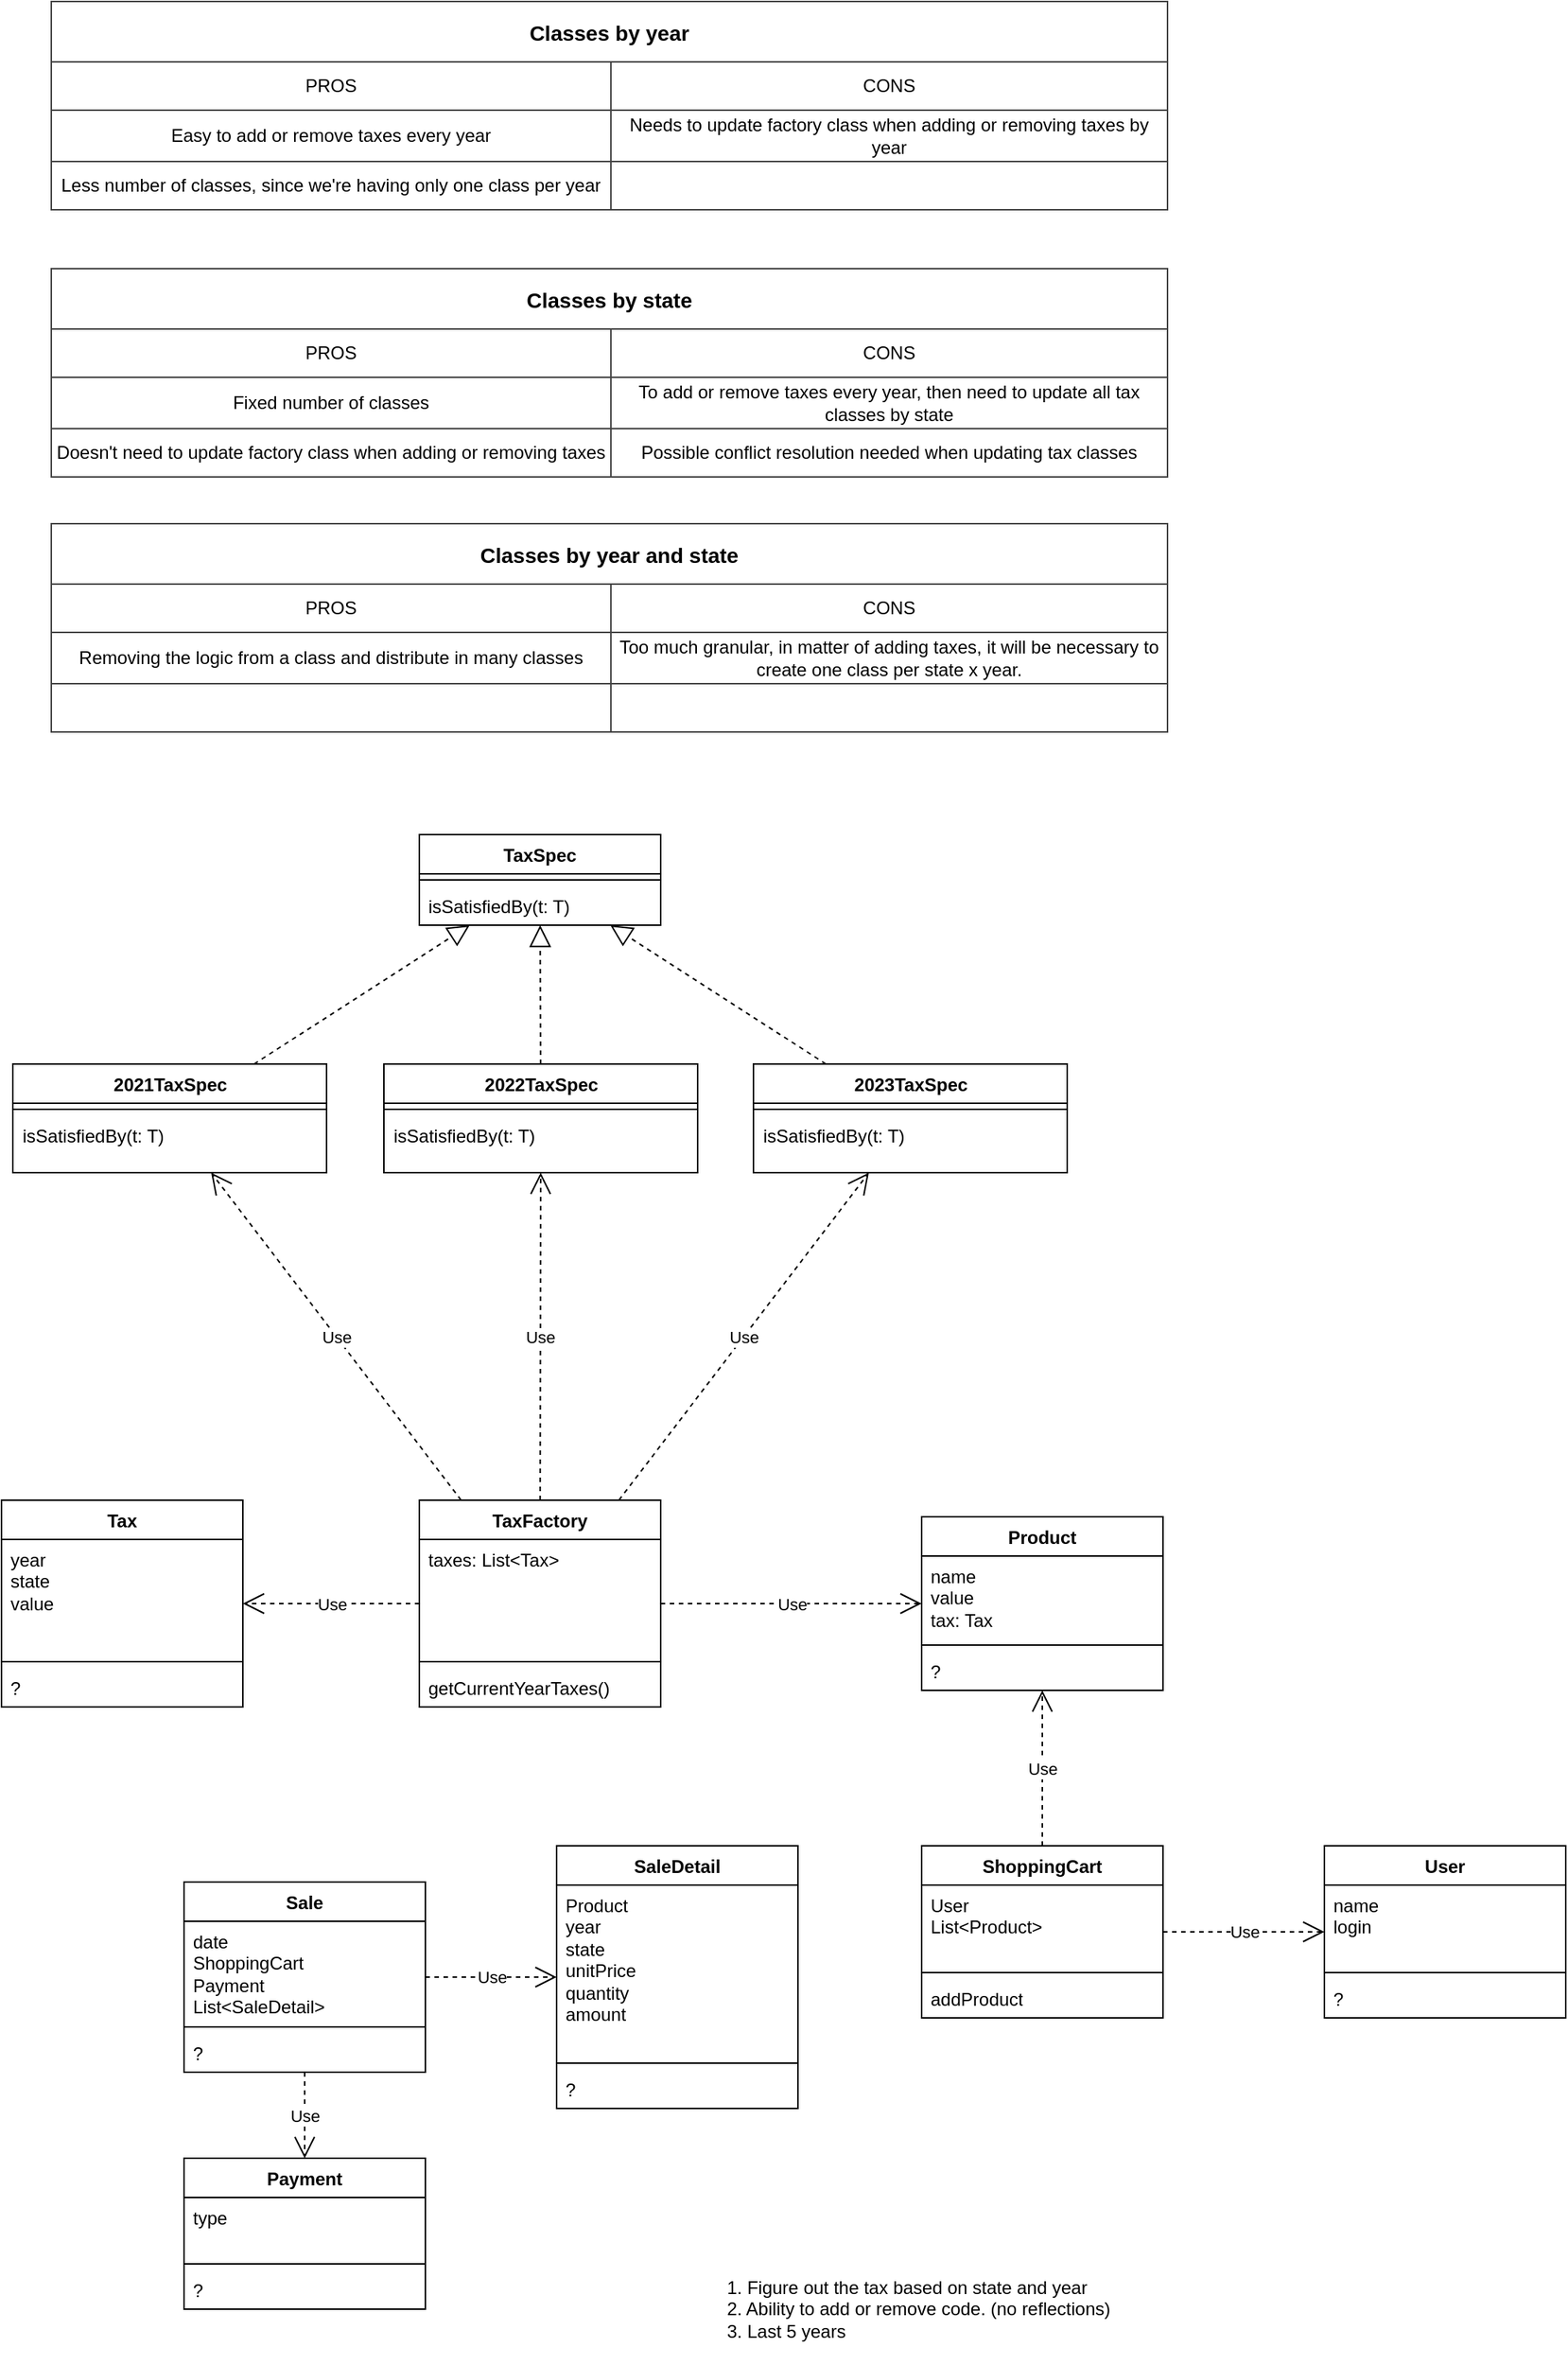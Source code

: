 <mxfile version="21.3.8" type="github">
  <diagram name="Page-1" id="tjbKaKhlfUkzczWWm1Vc">
    <mxGraphModel dx="1789" dy="1750" grid="0" gridSize="10" guides="1" tooltips="1" connect="1" arrows="1" fold="1" page="0" pageScale="1" pageWidth="827" pageHeight="1169" math="0" shadow="0">
      <root>
        <mxCell id="0" />
        <mxCell id="1" parent="0" />
        <mxCell id="YGgGwytgN-IruvjRIngB-1" value="Product" style="swimlane;fontStyle=1;align=center;verticalAlign=top;childLayout=stackLayout;horizontal=1;startSize=26;horizontalStack=0;resizeParent=1;resizeParentMax=0;resizeLast=0;collapsible=1;marginBottom=0;whiteSpace=wrap;html=1;" parent="1" vertex="1">
          <mxGeometry x="70" y="198" width="160" height="115" as="geometry" />
        </mxCell>
        <mxCell id="YGgGwytgN-IruvjRIngB-2" value="&lt;div&gt;name&lt;/div&gt;&lt;div&gt;value&lt;br&gt;&lt;/div&gt;&lt;div&gt;tax: Tax&lt;br&gt;&lt;/div&gt;" style="text;strokeColor=none;fillColor=none;align=left;verticalAlign=top;spacingLeft=4;spacingRight=4;overflow=hidden;rotatable=0;points=[[0,0.5],[1,0.5]];portConstraint=eastwest;whiteSpace=wrap;html=1;" parent="YGgGwytgN-IruvjRIngB-1" vertex="1">
          <mxGeometry y="26" width="160" height="55" as="geometry" />
        </mxCell>
        <mxCell id="YGgGwytgN-IruvjRIngB-3" value="" style="line;strokeWidth=1;fillColor=none;align=left;verticalAlign=middle;spacingTop=-1;spacingLeft=3;spacingRight=3;rotatable=0;labelPosition=right;points=[];portConstraint=eastwest;strokeColor=inherit;" parent="YGgGwytgN-IruvjRIngB-1" vertex="1">
          <mxGeometry y="81" width="160" height="8" as="geometry" />
        </mxCell>
        <mxCell id="YGgGwytgN-IruvjRIngB-4" value="?" style="text;strokeColor=none;fillColor=none;align=left;verticalAlign=top;spacingLeft=4;spacingRight=4;overflow=hidden;rotatable=0;points=[[0,0.5],[1,0.5]];portConstraint=eastwest;whiteSpace=wrap;html=1;" parent="YGgGwytgN-IruvjRIngB-1" vertex="1">
          <mxGeometry y="89" width="160" height="26" as="geometry" />
        </mxCell>
        <mxCell id="YGgGwytgN-IruvjRIngB-5" value="TaxFactory" style="swimlane;fontStyle=1;align=center;verticalAlign=top;childLayout=stackLayout;horizontal=1;startSize=26;horizontalStack=0;resizeParent=1;resizeParentMax=0;resizeLast=0;collapsible=1;marginBottom=0;whiteSpace=wrap;html=1;" parent="1" vertex="1">
          <mxGeometry x="-263" y="187" width="160" height="137" as="geometry">
            <mxRectangle x="331" y="217" width="55" height="26" as="alternateBounds" />
          </mxGeometry>
        </mxCell>
        <mxCell id="YGgGwytgN-IruvjRIngB-6" value="taxes: List&amp;lt;Tax&amp;gt;" style="text;strokeColor=none;fillColor=none;align=left;verticalAlign=top;spacingLeft=4;spacingRight=4;overflow=hidden;rotatable=0;points=[[0,0.5],[1,0.5]];portConstraint=eastwest;whiteSpace=wrap;html=1;" parent="YGgGwytgN-IruvjRIngB-5" vertex="1">
          <mxGeometry y="26" width="160" height="77" as="geometry" />
        </mxCell>
        <mxCell id="YGgGwytgN-IruvjRIngB-7" value="" style="line;strokeWidth=1;fillColor=none;align=left;verticalAlign=middle;spacingTop=-1;spacingLeft=3;spacingRight=3;rotatable=0;labelPosition=right;points=[];portConstraint=eastwest;strokeColor=inherit;" parent="YGgGwytgN-IruvjRIngB-5" vertex="1">
          <mxGeometry y="103" width="160" height="8" as="geometry" />
        </mxCell>
        <mxCell id="YGgGwytgN-IruvjRIngB-8" value="getCurrentYearTaxes()" style="text;strokeColor=none;fillColor=none;align=left;verticalAlign=top;spacingLeft=4;spacingRight=4;overflow=hidden;rotatable=0;points=[[0,0.5],[1,0.5]];portConstraint=eastwest;whiteSpace=wrap;html=1;" parent="YGgGwytgN-IruvjRIngB-5" vertex="1">
          <mxGeometry y="111" width="160" height="26" as="geometry" />
        </mxCell>
        <mxCell id="YGgGwytgN-IruvjRIngB-13" value="ShoppingCart" style="swimlane;fontStyle=1;align=center;verticalAlign=top;childLayout=stackLayout;horizontal=1;startSize=26;horizontalStack=0;resizeParent=1;resizeParentMax=0;resizeLast=0;collapsible=1;marginBottom=0;whiteSpace=wrap;html=1;" parent="1" vertex="1">
          <mxGeometry x="70" y="416" width="160" height="114" as="geometry" />
        </mxCell>
        <mxCell id="YGgGwytgN-IruvjRIngB-14" value="&lt;div&gt;User&lt;/div&gt;&lt;div&gt;List&amp;lt;Product&amp;gt;&lt;br&gt;&lt;/div&gt;" style="text;strokeColor=none;fillColor=none;align=left;verticalAlign=top;spacingLeft=4;spacingRight=4;overflow=hidden;rotatable=0;points=[[0,0.5],[1,0.5]];portConstraint=eastwest;whiteSpace=wrap;html=1;" parent="YGgGwytgN-IruvjRIngB-13" vertex="1">
          <mxGeometry y="26" width="160" height="54" as="geometry" />
        </mxCell>
        <mxCell id="YGgGwytgN-IruvjRIngB-15" value="" style="line;strokeWidth=1;fillColor=none;align=left;verticalAlign=middle;spacingTop=-1;spacingLeft=3;spacingRight=3;rotatable=0;labelPosition=right;points=[];portConstraint=eastwest;strokeColor=inherit;" parent="YGgGwytgN-IruvjRIngB-13" vertex="1">
          <mxGeometry y="80" width="160" height="8" as="geometry" />
        </mxCell>
        <mxCell id="YGgGwytgN-IruvjRIngB-16" value="addProduct" style="text;strokeColor=none;fillColor=none;align=left;verticalAlign=top;spacingLeft=4;spacingRight=4;overflow=hidden;rotatable=0;points=[[0,0.5],[1,0.5]];portConstraint=eastwest;whiteSpace=wrap;html=1;" parent="YGgGwytgN-IruvjRIngB-13" vertex="1">
          <mxGeometry y="88" width="160" height="26" as="geometry" />
        </mxCell>
        <mxCell id="YGgGwytgN-IruvjRIngB-27" value="User" style="swimlane;fontStyle=1;align=center;verticalAlign=top;childLayout=stackLayout;horizontal=1;startSize=26;horizontalStack=0;resizeParent=1;resizeParentMax=0;resizeLast=0;collapsible=1;marginBottom=0;whiteSpace=wrap;html=1;" parent="1" vertex="1">
          <mxGeometry x="337" y="416" width="160" height="114" as="geometry" />
        </mxCell>
        <mxCell id="YGgGwytgN-IruvjRIngB-28" value="&lt;div&gt;name&lt;/div&gt;&lt;div&gt;login&lt;br&gt;&lt;/div&gt;" style="text;strokeColor=none;fillColor=none;align=left;verticalAlign=top;spacingLeft=4;spacingRight=4;overflow=hidden;rotatable=0;points=[[0,0.5],[1,0.5]];portConstraint=eastwest;whiteSpace=wrap;html=1;" parent="YGgGwytgN-IruvjRIngB-27" vertex="1">
          <mxGeometry y="26" width="160" height="54" as="geometry" />
        </mxCell>
        <mxCell id="YGgGwytgN-IruvjRIngB-29" value="" style="line;strokeWidth=1;fillColor=none;align=left;verticalAlign=middle;spacingTop=-1;spacingLeft=3;spacingRight=3;rotatable=0;labelPosition=right;points=[];portConstraint=eastwest;strokeColor=inherit;" parent="YGgGwytgN-IruvjRIngB-27" vertex="1">
          <mxGeometry y="80" width="160" height="8" as="geometry" />
        </mxCell>
        <mxCell id="YGgGwytgN-IruvjRIngB-30" value="?" style="text;strokeColor=none;fillColor=none;align=left;verticalAlign=top;spacingLeft=4;spacingRight=4;overflow=hidden;rotatable=0;points=[[0,0.5],[1,0.5]];portConstraint=eastwest;whiteSpace=wrap;html=1;" parent="YGgGwytgN-IruvjRIngB-27" vertex="1">
          <mxGeometry y="88" width="160" height="26" as="geometry" />
        </mxCell>
        <mxCell id="YGgGwytgN-IruvjRIngB-34" value="Sale" style="swimlane;fontStyle=1;align=center;verticalAlign=top;childLayout=stackLayout;horizontal=1;startSize=26;horizontalStack=0;resizeParent=1;resizeParentMax=0;resizeLast=0;collapsible=1;marginBottom=0;whiteSpace=wrap;html=1;" parent="1" vertex="1">
          <mxGeometry x="-419" y="440" width="160" height="126" as="geometry">
            <mxRectangle x="331" y="217" width="55" height="26" as="alternateBounds" />
          </mxGeometry>
        </mxCell>
        <mxCell id="YGgGwytgN-IruvjRIngB-35" value="date&lt;div&gt;ShoppingCart&lt;/div&gt;&lt;div&gt;Payment&lt;br&gt;&lt;/div&gt;&lt;div&gt;List&amp;lt;SaleDetail&amp;gt;&lt;br&gt;&lt;/div&gt;" style="text;strokeColor=none;fillColor=none;align=left;verticalAlign=top;spacingLeft=4;spacingRight=4;overflow=hidden;rotatable=0;points=[[0,0.5],[1,0.5]];portConstraint=eastwest;whiteSpace=wrap;html=1;" parent="YGgGwytgN-IruvjRIngB-34" vertex="1">
          <mxGeometry y="26" width="160" height="66" as="geometry" />
        </mxCell>
        <mxCell id="YGgGwytgN-IruvjRIngB-36" value="" style="line;strokeWidth=1;fillColor=none;align=left;verticalAlign=middle;spacingTop=-1;spacingLeft=3;spacingRight=3;rotatable=0;labelPosition=right;points=[];portConstraint=eastwest;strokeColor=inherit;" parent="YGgGwytgN-IruvjRIngB-34" vertex="1">
          <mxGeometry y="92" width="160" height="8" as="geometry" />
        </mxCell>
        <mxCell id="YGgGwytgN-IruvjRIngB-37" value="?" style="text;strokeColor=none;fillColor=none;align=left;verticalAlign=top;spacingLeft=4;spacingRight=4;overflow=hidden;rotatable=0;points=[[0,0.5],[1,0.5]];portConstraint=eastwest;whiteSpace=wrap;html=1;" parent="YGgGwytgN-IruvjRIngB-34" vertex="1">
          <mxGeometry y="100" width="160" height="26" as="geometry" />
        </mxCell>
        <mxCell id="YGgGwytgN-IruvjRIngB-38" value="SaleDetail" style="swimlane;fontStyle=1;align=center;verticalAlign=top;childLayout=stackLayout;horizontal=1;startSize=26;horizontalStack=0;resizeParent=1;resizeParentMax=0;resizeLast=0;collapsible=1;marginBottom=0;whiteSpace=wrap;html=1;" parent="1" vertex="1">
          <mxGeometry x="-172" y="416" width="160" height="174" as="geometry">
            <mxRectangle x="331" y="217" width="55" height="26" as="alternateBounds" />
          </mxGeometry>
        </mxCell>
        <mxCell id="YGgGwytgN-IruvjRIngB-39" value="&lt;div&gt;Product&lt;/div&gt;&lt;div&gt;year&lt;/div&gt;&lt;div&gt;state&lt;br&gt;&lt;/div&gt;&lt;div&gt;unitPrice&lt;br&gt;&lt;/div&gt;&lt;div&gt;quantity&lt;/div&gt;&lt;div&gt;amount&lt;br&gt;&lt;/div&gt;" style="text;strokeColor=none;fillColor=none;align=left;verticalAlign=top;spacingLeft=4;spacingRight=4;overflow=hidden;rotatable=0;points=[[0,0.5],[1,0.5]];portConstraint=eastwest;whiteSpace=wrap;html=1;" parent="YGgGwytgN-IruvjRIngB-38" vertex="1">
          <mxGeometry y="26" width="160" height="114" as="geometry" />
        </mxCell>
        <mxCell id="YGgGwytgN-IruvjRIngB-40" value="" style="line;strokeWidth=1;fillColor=none;align=left;verticalAlign=middle;spacingTop=-1;spacingLeft=3;spacingRight=3;rotatable=0;labelPosition=right;points=[];portConstraint=eastwest;strokeColor=inherit;" parent="YGgGwytgN-IruvjRIngB-38" vertex="1">
          <mxGeometry y="140" width="160" height="8" as="geometry" />
        </mxCell>
        <mxCell id="YGgGwytgN-IruvjRIngB-41" value="?" style="text;strokeColor=none;fillColor=none;align=left;verticalAlign=top;spacingLeft=4;spacingRight=4;overflow=hidden;rotatable=0;points=[[0,0.5],[1,0.5]];portConstraint=eastwest;whiteSpace=wrap;html=1;" parent="YGgGwytgN-IruvjRIngB-38" vertex="1">
          <mxGeometry y="148" width="160" height="26" as="geometry" />
        </mxCell>
        <mxCell id="YGgGwytgN-IruvjRIngB-49" value="Use" style="endArrow=open;endSize=12;dashed=1;html=1;rounded=0;" parent="1" source="YGgGwytgN-IruvjRIngB-13" target="YGgGwytgN-IruvjRIngB-1" edge="1">
          <mxGeometry width="160" relative="1" as="geometry">
            <mxPoint x="-59" y="428" as="sourcePoint" />
            <mxPoint x="101" y="428" as="targetPoint" />
          </mxGeometry>
        </mxCell>
        <mxCell id="YGgGwytgN-IruvjRIngB-50" value="Use" style="endArrow=open;endSize=12;dashed=1;html=1;rounded=0;" parent="1" source="YGgGwytgN-IruvjRIngB-13" target="YGgGwytgN-IruvjRIngB-27" edge="1">
          <mxGeometry width="160" relative="1" as="geometry">
            <mxPoint x="160" y="426" as="sourcePoint" />
            <mxPoint x="160" y="353" as="targetPoint" />
          </mxGeometry>
        </mxCell>
        <mxCell id="YGgGwytgN-IruvjRIngB-51" value="Use" style="endArrow=open;endSize=12;dashed=1;html=1;rounded=0;" parent="1" source="YGgGwytgN-IruvjRIngB-34" target="YGgGwytgN-IruvjRIngB-38" edge="1">
          <mxGeometry width="160" relative="1" as="geometry">
            <mxPoint x="-59" y="428" as="sourcePoint" />
            <mxPoint x="101" y="428" as="targetPoint" />
          </mxGeometry>
        </mxCell>
        <mxCell id="YGgGwytgN-IruvjRIngB-52" value="Use" style="endArrow=open;endSize=12;dashed=1;html=1;rounded=0;" parent="1" source="YGgGwytgN-IruvjRIngB-5" target="YGgGwytgN-IruvjRIngB-1" edge="1">
          <mxGeometry width="160" relative="1" as="geometry">
            <mxPoint x="170" y="436" as="sourcePoint" />
            <mxPoint x="170" y="363" as="targetPoint" />
            <mxPoint as="offset" />
          </mxGeometry>
        </mxCell>
        <mxCell id="YGgGwytgN-IruvjRIngB-53" value="Payment" style="swimlane;fontStyle=1;align=center;verticalAlign=top;childLayout=stackLayout;horizontal=1;startSize=26;horizontalStack=0;resizeParent=1;resizeParentMax=0;resizeLast=0;collapsible=1;marginBottom=0;whiteSpace=wrap;html=1;" parent="1" vertex="1">
          <mxGeometry x="-419" y="623" width="160" height="100" as="geometry">
            <mxRectangle x="331" y="217" width="55" height="26" as="alternateBounds" />
          </mxGeometry>
        </mxCell>
        <mxCell id="YGgGwytgN-IruvjRIngB-54" value="type" style="text;strokeColor=none;fillColor=none;align=left;verticalAlign=top;spacingLeft=4;spacingRight=4;overflow=hidden;rotatable=0;points=[[0,0.5],[1,0.5]];portConstraint=eastwest;whiteSpace=wrap;html=1;" parent="YGgGwytgN-IruvjRIngB-53" vertex="1">
          <mxGeometry y="26" width="160" height="40" as="geometry" />
        </mxCell>
        <mxCell id="YGgGwytgN-IruvjRIngB-55" value="" style="line;strokeWidth=1;fillColor=none;align=left;verticalAlign=middle;spacingTop=-1;spacingLeft=3;spacingRight=3;rotatable=0;labelPosition=right;points=[];portConstraint=eastwest;strokeColor=inherit;" parent="YGgGwytgN-IruvjRIngB-53" vertex="1">
          <mxGeometry y="66" width="160" height="8" as="geometry" />
        </mxCell>
        <mxCell id="YGgGwytgN-IruvjRIngB-56" value="?" style="text;strokeColor=none;fillColor=none;align=left;verticalAlign=top;spacingLeft=4;spacingRight=4;overflow=hidden;rotatable=0;points=[[0,0.5],[1,0.5]];portConstraint=eastwest;whiteSpace=wrap;html=1;" parent="YGgGwytgN-IruvjRIngB-53" vertex="1">
          <mxGeometry y="74" width="160" height="26" as="geometry" />
        </mxCell>
        <mxCell id="YGgGwytgN-IruvjRIngB-57" value="Use" style="endArrow=open;endSize=12;dashed=1;html=1;rounded=0;" parent="1" source="YGgGwytgN-IruvjRIngB-34" target="YGgGwytgN-IruvjRIngB-53" edge="1">
          <mxGeometry width="160" relative="1" as="geometry">
            <mxPoint x="-249" y="513" as="sourcePoint" />
            <mxPoint x="-162" y="513" as="targetPoint" />
          </mxGeometry>
        </mxCell>
        <mxCell id="Z2pKYS3UhgvbqjfImbGo-1" value="&lt;div&gt;1. Figure out the tax based on state and year&lt;/div&gt;&lt;div&gt;2. Ability to add or remove code. (no reflections)&lt;br&gt;&lt;/div&gt;3. Last 5 years" style="text;html=1;strokeColor=none;fillColor=none;align=left;verticalAlign=middle;whiteSpace=wrap;rounded=0;" parent="1" vertex="1">
          <mxGeometry x="-61" y="687" width="320" height="72" as="geometry" />
        </mxCell>
        <mxCell id="kHqZi7XsAz3ZAa4_-5RQ-1" value="Tax" style="swimlane;fontStyle=1;align=center;verticalAlign=top;childLayout=stackLayout;horizontal=1;startSize=26;horizontalStack=0;resizeParent=1;resizeParentMax=0;resizeLast=0;collapsible=1;marginBottom=0;whiteSpace=wrap;html=1;" parent="1" vertex="1">
          <mxGeometry x="-540" y="187" width="160" height="137" as="geometry">
            <mxRectangle x="331" y="217" width="55" height="26" as="alternateBounds" />
          </mxGeometry>
        </mxCell>
        <mxCell id="kHqZi7XsAz3ZAa4_-5RQ-2" value="year&lt;div&gt;state&lt;br&gt;&lt;/div&gt;&lt;div&gt;value&lt;br&gt;&lt;/div&gt;" style="text;strokeColor=none;fillColor=none;align=left;verticalAlign=top;spacingLeft=4;spacingRight=4;overflow=hidden;rotatable=0;points=[[0,0.5],[1,0.5]];portConstraint=eastwest;whiteSpace=wrap;html=1;" parent="kHqZi7XsAz3ZAa4_-5RQ-1" vertex="1">
          <mxGeometry y="26" width="160" height="77" as="geometry" />
        </mxCell>
        <mxCell id="kHqZi7XsAz3ZAa4_-5RQ-3" value="" style="line;strokeWidth=1;fillColor=none;align=left;verticalAlign=middle;spacingTop=-1;spacingLeft=3;spacingRight=3;rotatable=0;labelPosition=right;points=[];portConstraint=eastwest;strokeColor=inherit;" parent="kHqZi7XsAz3ZAa4_-5RQ-1" vertex="1">
          <mxGeometry y="103" width="160" height="8" as="geometry" />
        </mxCell>
        <mxCell id="kHqZi7XsAz3ZAa4_-5RQ-4" value="?" style="text;strokeColor=none;fillColor=none;align=left;verticalAlign=top;spacingLeft=4;spacingRight=4;overflow=hidden;rotatable=0;points=[[0,0.5],[1,0.5]];portConstraint=eastwest;whiteSpace=wrap;html=1;" parent="kHqZi7XsAz3ZAa4_-5RQ-1" vertex="1">
          <mxGeometry y="111" width="160" height="26" as="geometry" />
        </mxCell>
        <mxCell id="kHqZi7XsAz3ZAa4_-5RQ-13" value="TaxSpec" style="swimlane;fontStyle=1;align=center;verticalAlign=top;childLayout=stackLayout;horizontal=1;startSize=26;horizontalStack=0;resizeParent=1;resizeParentMax=0;resizeLast=0;collapsible=1;marginBottom=0;whiteSpace=wrap;html=1;" parent="1" vertex="1">
          <mxGeometry x="-263" y="-254" width="160" height="60" as="geometry">
            <mxRectangle x="331" y="217" width="55" height="26" as="alternateBounds" />
          </mxGeometry>
        </mxCell>
        <mxCell id="kHqZi7XsAz3ZAa4_-5RQ-14" value="" style="line;strokeWidth=1;fillColor=none;align=left;verticalAlign=middle;spacingTop=-1;spacingLeft=3;spacingRight=3;rotatable=0;labelPosition=right;points=[];portConstraint=eastwest;strokeColor=inherit;" parent="kHqZi7XsAz3ZAa4_-5RQ-13" vertex="1">
          <mxGeometry y="26" width="160" height="8" as="geometry" />
        </mxCell>
        <mxCell id="kHqZi7XsAz3ZAa4_-5RQ-15" value="isSatisfiedBy(t: T)" style="text;strokeColor=none;fillColor=none;align=left;verticalAlign=top;spacingLeft=4;spacingRight=4;overflow=hidden;rotatable=0;points=[[0,0.5],[1,0.5]];portConstraint=eastwest;whiteSpace=wrap;html=1;" parent="kHqZi7XsAz3ZAa4_-5RQ-13" vertex="1">
          <mxGeometry y="34" width="160" height="26" as="geometry" />
        </mxCell>
        <mxCell id="kHqZi7XsAz3ZAa4_-5RQ-16" value="2023TaxSpec" style="swimlane;fontStyle=1;align=center;verticalAlign=top;childLayout=stackLayout;horizontal=1;startSize=26;horizontalStack=0;resizeParent=1;resizeParentMax=0;resizeLast=0;collapsible=1;marginBottom=0;whiteSpace=wrap;html=1;" parent="1" vertex="1">
          <mxGeometry x="-41.5" y="-102" width="208" height="72" as="geometry">
            <mxRectangle x="331" y="217" width="55" height="26" as="alternateBounds" />
          </mxGeometry>
        </mxCell>
        <mxCell id="kHqZi7XsAz3ZAa4_-5RQ-17" value="" style="line;strokeWidth=1;fillColor=none;align=left;verticalAlign=middle;spacingTop=-1;spacingLeft=3;spacingRight=3;rotatable=0;labelPosition=right;points=[];portConstraint=eastwest;strokeColor=inherit;" parent="kHqZi7XsAz3ZAa4_-5RQ-16" vertex="1">
          <mxGeometry y="26" width="208" height="8" as="geometry" />
        </mxCell>
        <mxCell id="kHqZi7XsAz3ZAa4_-5RQ-18" value="isSatisfiedBy(t: T)" style="text;strokeColor=none;fillColor=none;align=left;verticalAlign=top;spacingLeft=4;spacingRight=4;overflow=hidden;rotatable=0;points=[[0,0.5],[1,0.5]];portConstraint=eastwest;whiteSpace=wrap;html=1;" parent="kHqZi7XsAz3ZAa4_-5RQ-16" vertex="1">
          <mxGeometry y="34" width="208" height="38" as="geometry" />
        </mxCell>
        <mxCell id="kHqZi7XsAz3ZAa4_-5RQ-20" value="" style="endArrow=block;dashed=1;endFill=0;endSize=12;html=1;rounded=0;" parent="1" source="kHqZi7XsAz3ZAa4_-5RQ-16" target="kHqZi7XsAz3ZAa4_-5RQ-13" edge="1">
          <mxGeometry width="160" relative="1" as="geometry">
            <mxPoint x="-41" y="81" as="sourcePoint" />
            <mxPoint x="119" y="81" as="targetPoint" />
          </mxGeometry>
        </mxCell>
        <mxCell id="kHqZi7XsAz3ZAa4_-5RQ-22" value="Use" style="endArrow=open;endSize=12;dashed=1;html=1;rounded=0;" parent="1" source="YGgGwytgN-IruvjRIngB-5" target="361E3foUAe-FWCX1Zc84-4" edge="1">
          <mxGeometry width="160" relative="1" as="geometry">
            <mxPoint x="-2" y="296" as="sourcePoint" />
            <mxPoint x="-287.776" y="73" as="targetPoint" />
            <mxPoint as="offset" />
          </mxGeometry>
        </mxCell>
        <mxCell id="kHqZi7XsAz3ZAa4_-5RQ-23" value="Use" style="endArrow=open;endSize=12;dashed=1;html=1;rounded=0;" parent="1" source="YGgGwytgN-IruvjRIngB-5" target="kHqZi7XsAz3ZAa4_-5RQ-16" edge="1">
          <mxGeometry width="160" relative="1" as="geometry">
            <mxPoint x="-142" y="227" as="sourcePoint" />
            <mxPoint x="-53.318" y="73" as="targetPoint" />
            <mxPoint as="offset" />
          </mxGeometry>
        </mxCell>
        <mxCell id="kHqZi7XsAz3ZAa4_-5RQ-24" value="Use" style="endArrow=open;endSize=12;dashed=1;html=1;rounded=0;" parent="1" source="YGgGwytgN-IruvjRIngB-5" target="kHqZi7XsAz3ZAa4_-5RQ-1" edge="1">
          <mxGeometry width="160" relative="1" as="geometry">
            <mxPoint x="-212" y="197" as="sourcePoint" />
            <mxPoint x="-278" y="83" as="targetPoint" />
            <mxPoint as="offset" />
          </mxGeometry>
        </mxCell>
        <mxCell id="361E3foUAe-FWCX1Zc84-1" value="2022TaxSpec" style="swimlane;fontStyle=1;align=center;verticalAlign=top;childLayout=stackLayout;horizontal=1;startSize=26;horizontalStack=0;resizeParent=1;resizeParentMax=0;resizeLast=0;collapsible=1;marginBottom=0;whiteSpace=wrap;html=1;" vertex="1" parent="1">
          <mxGeometry x="-286.5" y="-102" width="208" height="72" as="geometry">
            <mxRectangle x="331" y="217" width="55" height="26" as="alternateBounds" />
          </mxGeometry>
        </mxCell>
        <mxCell id="361E3foUAe-FWCX1Zc84-2" value="" style="line;strokeWidth=1;fillColor=none;align=left;verticalAlign=middle;spacingTop=-1;spacingLeft=3;spacingRight=3;rotatable=0;labelPosition=right;points=[];portConstraint=eastwest;strokeColor=inherit;" vertex="1" parent="361E3foUAe-FWCX1Zc84-1">
          <mxGeometry y="26" width="208" height="8" as="geometry" />
        </mxCell>
        <mxCell id="361E3foUAe-FWCX1Zc84-3" value="isSatisfiedBy(t: T)" style="text;strokeColor=none;fillColor=none;align=left;verticalAlign=top;spacingLeft=4;spacingRight=4;overflow=hidden;rotatable=0;points=[[0,0.5],[1,0.5]];portConstraint=eastwest;whiteSpace=wrap;html=1;" vertex="1" parent="361E3foUAe-FWCX1Zc84-1">
          <mxGeometry y="34" width="208" height="38" as="geometry" />
        </mxCell>
        <mxCell id="361E3foUAe-FWCX1Zc84-4" value="2021TaxSpec" style="swimlane;fontStyle=1;align=center;verticalAlign=top;childLayout=stackLayout;horizontal=1;startSize=26;horizontalStack=0;resizeParent=1;resizeParentMax=0;resizeLast=0;collapsible=1;marginBottom=0;whiteSpace=wrap;html=1;" vertex="1" parent="1">
          <mxGeometry x="-532.5" y="-102" width="208" height="72" as="geometry">
            <mxRectangle x="331" y="217" width="55" height="26" as="alternateBounds" />
          </mxGeometry>
        </mxCell>
        <mxCell id="361E3foUAe-FWCX1Zc84-5" value="" style="line;strokeWidth=1;fillColor=none;align=left;verticalAlign=middle;spacingTop=-1;spacingLeft=3;spacingRight=3;rotatable=0;labelPosition=right;points=[];portConstraint=eastwest;strokeColor=inherit;" vertex="1" parent="361E3foUAe-FWCX1Zc84-4">
          <mxGeometry y="26" width="208" height="8" as="geometry" />
        </mxCell>
        <mxCell id="361E3foUAe-FWCX1Zc84-6" value="isSatisfiedBy(t: T)" style="text;strokeColor=none;fillColor=none;align=left;verticalAlign=top;spacingLeft=4;spacingRight=4;overflow=hidden;rotatable=0;points=[[0,0.5],[1,0.5]];portConstraint=eastwest;whiteSpace=wrap;html=1;" vertex="1" parent="361E3foUAe-FWCX1Zc84-4">
          <mxGeometry y="34" width="208" height="38" as="geometry" />
        </mxCell>
        <mxCell id="361E3foUAe-FWCX1Zc84-7" value="" style="endArrow=block;dashed=1;endFill=0;endSize=12;html=1;rounded=0;" edge="1" parent="1" source="361E3foUAe-FWCX1Zc84-1" target="kHqZi7XsAz3ZAa4_-5RQ-13">
          <mxGeometry width="160" relative="1" as="geometry">
            <mxPoint x="-32" y="-133" as="sourcePoint" />
            <mxPoint x="-121" y="-184" as="targetPoint" />
          </mxGeometry>
        </mxCell>
        <mxCell id="361E3foUAe-FWCX1Zc84-8" value="" style="endArrow=block;dashed=1;endFill=0;endSize=12;html=1;rounded=0;" edge="1" parent="1" source="361E3foUAe-FWCX1Zc84-4" target="kHqZi7XsAz3ZAa4_-5RQ-13">
          <mxGeometry width="160" relative="1" as="geometry">
            <mxPoint x="-22" y="-123" as="sourcePoint" />
            <mxPoint x="-111" y="-174" as="targetPoint" />
          </mxGeometry>
        </mxCell>
        <mxCell id="361E3foUAe-FWCX1Zc84-9" value="Use" style="endArrow=open;endSize=12;dashed=1;html=1;rounded=0;" edge="1" parent="1" source="YGgGwytgN-IruvjRIngB-5" target="361E3foUAe-FWCX1Zc84-1">
          <mxGeometry width="160" relative="1" as="geometry">
            <mxPoint x="-220" y="197" as="sourcePoint" />
            <mxPoint x="-394" y="-56" as="targetPoint" />
            <mxPoint as="offset" />
          </mxGeometry>
        </mxCell>
        <mxCell id="361E3foUAe-FWCX1Zc84-11" value="Classes by year" style="shape=table;startSize=40;container=1;collapsible=0;childLayout=tableLayout;fontStyle=1;fontSize=14;strokeColor=#434343;" vertex="1" parent="1">
          <mxGeometry x="-507" y="-806" width="740" height="138" as="geometry" />
        </mxCell>
        <mxCell id="361E3foUAe-FWCX1Zc84-15" value="" style="shape=tableRow;horizontal=0;startSize=0;swimlaneHead=0;swimlaneBody=0;strokeColor=inherit;top=0;left=0;bottom=0;right=0;collapsible=0;dropTarget=0;fillColor=none;points=[[0,0.5],[1,0.5]];portConstraint=eastwest;" vertex="1" parent="361E3foUAe-FWCX1Zc84-11">
          <mxGeometry y="40" width="740" height="32" as="geometry" />
        </mxCell>
        <mxCell id="361E3foUAe-FWCX1Zc84-16" value="PROS" style="shape=partialRectangle;html=1;whiteSpace=wrap;connectable=0;strokeColor=inherit;overflow=hidden;fillColor=none;top=0;left=0;bottom=0;right=0;pointerEvents=1;" vertex="1" parent="361E3foUAe-FWCX1Zc84-15">
          <mxGeometry width="371" height="32" as="geometry">
            <mxRectangle width="371" height="32" as="alternateBounds" />
          </mxGeometry>
        </mxCell>
        <mxCell id="361E3foUAe-FWCX1Zc84-17" value="CONS" style="shape=partialRectangle;html=1;whiteSpace=wrap;connectable=0;strokeColor=inherit;overflow=hidden;fillColor=none;top=0;left=0;bottom=0;right=0;pointerEvents=1;" vertex="1" parent="361E3foUAe-FWCX1Zc84-15">
          <mxGeometry x="371" width="369" height="32" as="geometry">
            <mxRectangle width="369" height="32" as="alternateBounds" />
          </mxGeometry>
        </mxCell>
        <mxCell id="361E3foUAe-FWCX1Zc84-18" value="" style="shape=tableRow;horizontal=0;startSize=0;swimlaneHead=0;swimlaneBody=0;strokeColor=inherit;top=0;left=0;bottom=0;right=0;collapsible=0;dropTarget=0;fillColor=none;points=[[0,0.5],[1,0.5]];portConstraint=eastwest;" vertex="1" parent="361E3foUAe-FWCX1Zc84-11">
          <mxGeometry y="72" width="740" height="34" as="geometry" />
        </mxCell>
        <mxCell id="361E3foUAe-FWCX1Zc84-19" value="Easy to add or remove taxes every year" style="shape=partialRectangle;html=1;whiteSpace=wrap;connectable=0;strokeColor=inherit;overflow=hidden;fillColor=none;top=0;left=0;bottom=0;right=0;pointerEvents=1;" vertex="1" parent="361E3foUAe-FWCX1Zc84-18">
          <mxGeometry width="371" height="34" as="geometry">
            <mxRectangle width="371" height="34" as="alternateBounds" />
          </mxGeometry>
        </mxCell>
        <mxCell id="361E3foUAe-FWCX1Zc84-20" value="Needs to update factory class when adding or removing taxes by year" style="shape=partialRectangle;html=1;whiteSpace=wrap;connectable=0;strokeColor=inherit;overflow=hidden;fillColor=none;top=0;left=0;bottom=0;right=0;pointerEvents=1;" vertex="1" parent="361E3foUAe-FWCX1Zc84-18">
          <mxGeometry x="371" width="369" height="34" as="geometry">
            <mxRectangle width="369" height="34" as="alternateBounds" />
          </mxGeometry>
        </mxCell>
        <mxCell id="361E3foUAe-FWCX1Zc84-21" value="" style="shape=tableRow;horizontal=0;startSize=0;swimlaneHead=0;swimlaneBody=0;strokeColor=inherit;top=0;left=0;bottom=0;right=0;collapsible=0;dropTarget=0;fillColor=none;points=[[0,0.5],[1,0.5]];portConstraint=eastwest;" vertex="1" parent="361E3foUAe-FWCX1Zc84-11">
          <mxGeometry y="106" width="740" height="32" as="geometry" />
        </mxCell>
        <mxCell id="361E3foUAe-FWCX1Zc84-22" value="&lt;div&gt;Less number of classes, since we&#39;re having only one class per year&lt;/div&gt;" style="shape=partialRectangle;html=1;whiteSpace=wrap;connectable=0;strokeColor=inherit;overflow=hidden;fillColor=none;top=0;left=0;bottom=0;right=0;pointerEvents=1;" vertex="1" parent="361E3foUAe-FWCX1Zc84-21">
          <mxGeometry width="371" height="32" as="geometry">
            <mxRectangle width="371" height="32" as="alternateBounds" />
          </mxGeometry>
        </mxCell>
        <mxCell id="361E3foUAe-FWCX1Zc84-23" value="" style="shape=partialRectangle;html=1;whiteSpace=wrap;connectable=0;strokeColor=inherit;overflow=hidden;fillColor=none;top=0;left=0;bottom=0;right=0;pointerEvents=1;" vertex="1" parent="361E3foUAe-FWCX1Zc84-21">
          <mxGeometry x="371" width="369" height="32" as="geometry">
            <mxRectangle width="369" height="32" as="alternateBounds" />
          </mxGeometry>
        </mxCell>
        <mxCell id="361E3foUAe-FWCX1Zc84-29" value="Classes by state" style="shape=table;startSize=40;container=1;collapsible=0;childLayout=tableLayout;fontStyle=1;fontSize=14;strokeColor=#434343;" vertex="1" parent="1">
          <mxGeometry x="-507" y="-629" width="740" height="138" as="geometry" />
        </mxCell>
        <mxCell id="361E3foUAe-FWCX1Zc84-30" value="" style="shape=tableRow;horizontal=0;startSize=0;swimlaneHead=0;swimlaneBody=0;strokeColor=inherit;top=0;left=0;bottom=0;right=0;collapsible=0;dropTarget=0;fillColor=none;points=[[0,0.5],[1,0.5]];portConstraint=eastwest;" vertex="1" parent="361E3foUAe-FWCX1Zc84-29">
          <mxGeometry y="40" width="740" height="32" as="geometry" />
        </mxCell>
        <mxCell id="361E3foUAe-FWCX1Zc84-31" value="PROS" style="shape=partialRectangle;html=1;whiteSpace=wrap;connectable=0;strokeColor=inherit;overflow=hidden;fillColor=none;top=0;left=0;bottom=0;right=0;pointerEvents=1;" vertex="1" parent="361E3foUAe-FWCX1Zc84-30">
          <mxGeometry width="371" height="32" as="geometry">
            <mxRectangle width="371" height="32" as="alternateBounds" />
          </mxGeometry>
        </mxCell>
        <mxCell id="361E3foUAe-FWCX1Zc84-32" value="CONS" style="shape=partialRectangle;html=1;whiteSpace=wrap;connectable=0;strokeColor=inherit;overflow=hidden;fillColor=none;top=0;left=0;bottom=0;right=0;pointerEvents=1;" vertex="1" parent="361E3foUAe-FWCX1Zc84-30">
          <mxGeometry x="371" width="369" height="32" as="geometry">
            <mxRectangle width="369" height="32" as="alternateBounds" />
          </mxGeometry>
        </mxCell>
        <mxCell id="361E3foUAe-FWCX1Zc84-33" value="" style="shape=tableRow;horizontal=0;startSize=0;swimlaneHead=0;swimlaneBody=0;strokeColor=inherit;top=0;left=0;bottom=0;right=0;collapsible=0;dropTarget=0;fillColor=none;points=[[0,0.5],[1,0.5]];portConstraint=eastwest;" vertex="1" parent="361E3foUAe-FWCX1Zc84-29">
          <mxGeometry y="72" width="740" height="34" as="geometry" />
        </mxCell>
        <mxCell id="361E3foUAe-FWCX1Zc84-34" value="Fixed number of classes" style="shape=partialRectangle;html=1;whiteSpace=wrap;connectable=0;strokeColor=inherit;overflow=hidden;fillColor=none;top=0;left=0;bottom=0;right=0;pointerEvents=1;" vertex="1" parent="361E3foUAe-FWCX1Zc84-33">
          <mxGeometry width="371" height="34" as="geometry">
            <mxRectangle width="371" height="34" as="alternateBounds" />
          </mxGeometry>
        </mxCell>
        <mxCell id="361E3foUAe-FWCX1Zc84-35" value="To add or remove taxes every year, then need to update all tax classes by state" style="shape=partialRectangle;html=1;whiteSpace=wrap;connectable=0;strokeColor=inherit;overflow=hidden;fillColor=none;top=0;left=0;bottom=0;right=0;pointerEvents=1;" vertex="1" parent="361E3foUAe-FWCX1Zc84-33">
          <mxGeometry x="371" width="369" height="34" as="geometry">
            <mxRectangle width="369" height="34" as="alternateBounds" />
          </mxGeometry>
        </mxCell>
        <mxCell id="361E3foUAe-FWCX1Zc84-36" value="" style="shape=tableRow;horizontal=0;startSize=0;swimlaneHead=0;swimlaneBody=0;strokeColor=inherit;top=0;left=0;bottom=0;right=0;collapsible=0;dropTarget=0;fillColor=none;points=[[0,0.5],[1,0.5]];portConstraint=eastwest;" vertex="1" parent="361E3foUAe-FWCX1Zc84-29">
          <mxGeometry y="106" width="740" height="32" as="geometry" />
        </mxCell>
        <mxCell id="361E3foUAe-FWCX1Zc84-37" value="Doesn&#39;t need to update factory class when adding or removing taxes" style="shape=partialRectangle;html=1;whiteSpace=wrap;connectable=0;strokeColor=inherit;overflow=hidden;fillColor=none;top=0;left=0;bottom=0;right=0;pointerEvents=1;" vertex="1" parent="361E3foUAe-FWCX1Zc84-36">
          <mxGeometry width="371" height="32" as="geometry">
            <mxRectangle width="371" height="32" as="alternateBounds" />
          </mxGeometry>
        </mxCell>
        <mxCell id="361E3foUAe-FWCX1Zc84-38" value="Possible conflict resolution needed when updating tax classes" style="shape=partialRectangle;html=1;whiteSpace=wrap;connectable=0;strokeColor=inherit;overflow=hidden;fillColor=none;top=0;left=0;bottom=0;right=0;pointerEvents=1;" vertex="1" parent="361E3foUAe-FWCX1Zc84-36">
          <mxGeometry x="371" width="369" height="32" as="geometry">
            <mxRectangle width="369" height="32" as="alternateBounds" />
          </mxGeometry>
        </mxCell>
        <mxCell id="361E3foUAe-FWCX1Zc84-39" value="Classes by year and state" style="shape=table;startSize=40;container=1;collapsible=0;childLayout=tableLayout;fontStyle=1;fontSize=14;strokeColor=#434343;" vertex="1" parent="1">
          <mxGeometry x="-507" y="-460" width="740" height="138" as="geometry" />
        </mxCell>
        <mxCell id="361E3foUAe-FWCX1Zc84-40" value="" style="shape=tableRow;horizontal=0;startSize=0;swimlaneHead=0;swimlaneBody=0;strokeColor=inherit;top=0;left=0;bottom=0;right=0;collapsible=0;dropTarget=0;fillColor=none;points=[[0,0.5],[1,0.5]];portConstraint=eastwest;" vertex="1" parent="361E3foUAe-FWCX1Zc84-39">
          <mxGeometry y="40" width="740" height="32" as="geometry" />
        </mxCell>
        <mxCell id="361E3foUAe-FWCX1Zc84-41" value="PROS" style="shape=partialRectangle;html=1;whiteSpace=wrap;connectable=0;strokeColor=inherit;overflow=hidden;fillColor=none;top=0;left=0;bottom=0;right=0;pointerEvents=1;" vertex="1" parent="361E3foUAe-FWCX1Zc84-40">
          <mxGeometry width="371" height="32" as="geometry">
            <mxRectangle width="371" height="32" as="alternateBounds" />
          </mxGeometry>
        </mxCell>
        <mxCell id="361E3foUAe-FWCX1Zc84-42" value="CONS" style="shape=partialRectangle;html=1;whiteSpace=wrap;connectable=0;strokeColor=inherit;overflow=hidden;fillColor=none;top=0;left=0;bottom=0;right=0;pointerEvents=1;" vertex="1" parent="361E3foUAe-FWCX1Zc84-40">
          <mxGeometry x="371" width="369" height="32" as="geometry">
            <mxRectangle width="369" height="32" as="alternateBounds" />
          </mxGeometry>
        </mxCell>
        <mxCell id="361E3foUAe-FWCX1Zc84-43" value="" style="shape=tableRow;horizontal=0;startSize=0;swimlaneHead=0;swimlaneBody=0;strokeColor=inherit;top=0;left=0;bottom=0;right=0;collapsible=0;dropTarget=0;fillColor=none;points=[[0,0.5],[1,0.5]];portConstraint=eastwest;" vertex="1" parent="361E3foUAe-FWCX1Zc84-39">
          <mxGeometry y="72" width="740" height="34" as="geometry" />
        </mxCell>
        <mxCell id="361E3foUAe-FWCX1Zc84-44" value="Removing the logic from a class and distribute in many classes" style="shape=partialRectangle;html=1;whiteSpace=wrap;connectable=0;strokeColor=inherit;overflow=hidden;fillColor=none;top=0;left=0;bottom=0;right=0;pointerEvents=1;" vertex="1" parent="361E3foUAe-FWCX1Zc84-43">
          <mxGeometry width="371" height="34" as="geometry">
            <mxRectangle width="371" height="34" as="alternateBounds" />
          </mxGeometry>
        </mxCell>
        <mxCell id="361E3foUAe-FWCX1Zc84-45" value="Too much granular, in matter of adding taxes, it will be necessary to create one class per state x year." style="shape=partialRectangle;html=1;whiteSpace=wrap;connectable=0;strokeColor=inherit;overflow=hidden;fillColor=none;top=0;left=0;bottom=0;right=0;pointerEvents=1;" vertex="1" parent="361E3foUAe-FWCX1Zc84-43">
          <mxGeometry x="371" width="369" height="34" as="geometry">
            <mxRectangle width="369" height="34" as="alternateBounds" />
          </mxGeometry>
        </mxCell>
        <mxCell id="361E3foUAe-FWCX1Zc84-46" value="" style="shape=tableRow;horizontal=0;startSize=0;swimlaneHead=0;swimlaneBody=0;strokeColor=inherit;top=0;left=0;bottom=0;right=0;collapsible=0;dropTarget=0;fillColor=none;points=[[0,0.5],[1,0.5]];portConstraint=eastwest;" vertex="1" parent="361E3foUAe-FWCX1Zc84-39">
          <mxGeometry y="106" width="740" height="32" as="geometry" />
        </mxCell>
        <mxCell id="361E3foUAe-FWCX1Zc84-47" value="" style="shape=partialRectangle;html=1;whiteSpace=wrap;connectable=0;strokeColor=inherit;overflow=hidden;fillColor=none;top=0;left=0;bottom=0;right=0;pointerEvents=1;" vertex="1" parent="361E3foUAe-FWCX1Zc84-46">
          <mxGeometry width="371" height="32" as="geometry">
            <mxRectangle width="371" height="32" as="alternateBounds" />
          </mxGeometry>
        </mxCell>
        <mxCell id="361E3foUAe-FWCX1Zc84-48" value="" style="shape=partialRectangle;html=1;whiteSpace=wrap;connectable=0;strokeColor=inherit;overflow=hidden;fillColor=none;top=0;left=0;bottom=0;right=0;pointerEvents=1;" vertex="1" parent="361E3foUAe-FWCX1Zc84-46">
          <mxGeometry x="371" width="369" height="32" as="geometry">
            <mxRectangle width="369" height="32" as="alternateBounds" />
          </mxGeometry>
        </mxCell>
      </root>
    </mxGraphModel>
  </diagram>
</mxfile>
